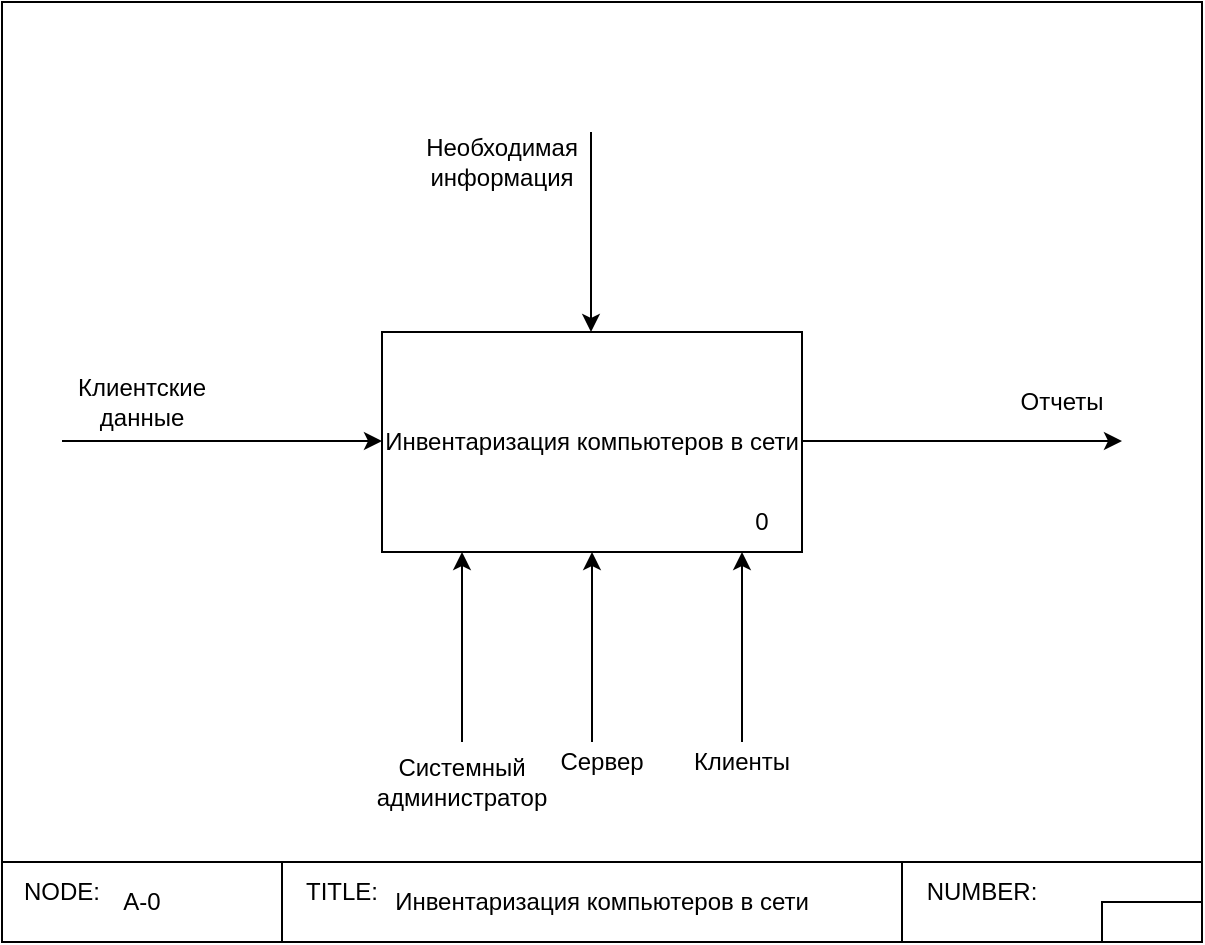 <mxfile version="12.9.11" type="github"><diagram id="L7s4xPTiVDL2cpyjSdkr" name="Page-1"><mxGraphModel dx="664" dy="754" grid="1" gridSize="10" guides="1" tooltips="1" connect="1" arrows="1" fold="1" page="1" pageScale="1" pageWidth="827" pageHeight="1169" math="0" shadow="0"><root><mxCell id="0"/><mxCell id="1" parent="0"/><mxCell id="xcm8XhxW1ZEP3r7AVfZU-2" value="Инвентаризация компьютеров в сети" style="rounded=0;whiteSpace=wrap;html=1;" parent="1" vertex="1"><mxGeometry x="280" y="315" width="210" height="110" as="geometry"/></mxCell><mxCell id="xcm8XhxW1ZEP3r7AVfZU-8" value="" style="endArrow=classic;html=1;" parent="1" edge="1"><mxGeometry width="50" height="50" relative="1" as="geometry"><mxPoint x="384.5" y="215" as="sourcePoint"/><mxPoint x="384.5" y="315" as="targetPoint"/></mxGeometry></mxCell><mxCell id="xcm8XhxW1ZEP3r7AVfZU-10" value="" style="endArrow=classic;html=1;entryX=1;entryY=1;entryDx=0;entryDy=0;" parent="1" edge="1"><mxGeometry width="50" height="50" relative="1" as="geometry"><mxPoint x="320" y="520" as="sourcePoint"/><mxPoint x="320" y="425" as="targetPoint"/></mxGeometry></mxCell><mxCell id="xcm8XhxW1ZEP3r7AVfZU-11" value="" style="endArrow=classic;html=1;" parent="1" edge="1"><mxGeometry width="50" height="50" relative="1" as="geometry"><mxPoint x="460" y="520" as="sourcePoint"/><mxPoint x="460" y="425" as="targetPoint"/></mxGeometry></mxCell><mxCell id="xcm8XhxW1ZEP3r7AVfZU-13" value="" style="endArrow=classic;html=1;" parent="1" edge="1"><mxGeometry width="50" height="50" relative="1" as="geometry"><mxPoint x="490" y="369.5" as="sourcePoint"/><mxPoint x="650" y="369.5" as="targetPoint"/></mxGeometry></mxCell><mxCell id="xcm8XhxW1ZEP3r7AVfZU-14" value="" style="endArrow=classic;html=1;" parent="1" edge="1"><mxGeometry width="50" height="50" relative="1" as="geometry"><mxPoint x="120" y="369.5" as="sourcePoint"/><mxPoint x="280" y="369.5" as="targetPoint"/></mxGeometry></mxCell><mxCell id="xcm8XhxW1ZEP3r7AVfZU-15" value="Необходимая информация" style="text;html=1;strokeColor=none;fillColor=none;align=center;verticalAlign=middle;whiteSpace=wrap;rounded=0;" parent="1" vertex="1"><mxGeometry x="320" y="220" width="40" height="20" as="geometry"/></mxCell><mxCell id="xcm8XhxW1ZEP3r7AVfZU-18" value="Отчеты" style="text;html=1;strokeColor=none;fillColor=none;align=center;verticalAlign=middle;whiteSpace=wrap;rounded=0;" parent="1" vertex="1"><mxGeometry x="600" y="340" width="40" height="20" as="geometry"/></mxCell><mxCell id="xcm8XhxW1ZEP3r7AVfZU-19" value="Клиентские данные" style="text;html=1;strokeColor=none;fillColor=none;align=center;verticalAlign=middle;whiteSpace=wrap;rounded=0;" parent="1" vertex="1"><mxGeometry x="140" y="340" width="40" height="20" as="geometry"/></mxCell><mxCell id="xcm8XhxW1ZEP3r7AVfZU-20" value="Системный администратор" style="text;html=1;strokeColor=none;fillColor=none;align=center;verticalAlign=middle;whiteSpace=wrap;rounded=0;" parent="1" vertex="1"><mxGeometry x="300" y="530" width="40" height="20" as="geometry"/></mxCell><mxCell id="xcm8XhxW1ZEP3r7AVfZU-21" value="Клиенты" style="text;html=1;strokeColor=none;fillColor=none;align=center;verticalAlign=middle;whiteSpace=wrap;rounded=0;" parent="1" vertex="1"><mxGeometry x="440" y="520" width="40" height="20" as="geometry"/></mxCell><mxCell id="xcm8XhxW1ZEP3r7AVfZU-23" value="0" style="text;html=1;strokeColor=none;fillColor=none;align=center;verticalAlign=middle;whiteSpace=wrap;rounded=0;" parent="1" vertex="1"><mxGeometry x="450" y="400" width="40" height="20" as="geometry"/></mxCell><mxCell id="xcm8XhxW1ZEP3r7AVfZU-25" value="" style="rounded=0;whiteSpace=wrap;html=1;shadow=0;fillColor=none;" parent="1" vertex="1"><mxGeometry x="90" y="150" width="600" height="430" as="geometry"/></mxCell><mxCell id="xcm8XhxW1ZEP3r7AVfZU-27" value="" style="rounded=0;whiteSpace=wrap;html=1;shadow=0;fillColor=none;" parent="1" vertex="1"><mxGeometry x="90" y="580" width="140" height="40" as="geometry"/></mxCell><mxCell id="xcm8XhxW1ZEP3r7AVfZU-28" value="" style="rounded=0;whiteSpace=wrap;html=1;shadow=0;fillColor=none;" parent="1" vertex="1"><mxGeometry x="230" y="580" width="310" height="40" as="geometry"/></mxCell><mxCell id="xcm8XhxW1ZEP3r7AVfZU-29" value="" style="rounded=0;whiteSpace=wrap;html=1;shadow=0;fillColor=none;" parent="1" vertex="1"><mxGeometry x="540" y="580" width="150" height="40" as="geometry"/></mxCell><mxCell id="xcm8XhxW1ZEP3r7AVfZU-30" value="NODE:" style="text;html=1;strokeColor=none;fillColor=none;align=center;verticalAlign=middle;whiteSpace=wrap;rounded=0;shadow=0;" parent="1" vertex="1"><mxGeometry x="100" y="585" width="40" height="20" as="geometry"/></mxCell><mxCell id="xcm8XhxW1ZEP3r7AVfZU-31" value="A-0" style="text;html=1;strokeColor=none;fillColor=none;align=center;verticalAlign=middle;whiteSpace=wrap;rounded=0;shadow=0;" parent="1" vertex="1"><mxGeometry x="140" y="590" width="40" height="20" as="geometry"/></mxCell><mxCell id="xcm8XhxW1ZEP3r7AVfZU-32" value="TITLE:" style="text;html=1;strokeColor=none;fillColor=none;align=center;verticalAlign=middle;whiteSpace=wrap;rounded=0;shadow=0;" parent="1" vertex="1"><mxGeometry x="240" y="585" width="40" height="20" as="geometry"/></mxCell><mxCell id="xcm8XhxW1ZEP3r7AVfZU-33" value="Инвентаризация компьютеров в сети" style="text;html=1;strokeColor=none;fillColor=none;align=center;verticalAlign=middle;whiteSpace=wrap;rounded=0;shadow=0;" parent="1" vertex="1"><mxGeometry x="280" y="590" width="220" height="20" as="geometry"/></mxCell><mxCell id="xcm8XhxW1ZEP3r7AVfZU-34" value="NUMBER:" style="text;html=1;strokeColor=none;fillColor=none;align=center;verticalAlign=middle;whiteSpace=wrap;rounded=0;shadow=0;" parent="1" vertex="1"><mxGeometry x="550" y="585" width="60" height="20" as="geometry"/></mxCell><mxCell id="xcm8XhxW1ZEP3r7AVfZU-35" value="" style="rounded=0;whiteSpace=wrap;html=1;shadow=0;fillColor=none;" parent="1" vertex="1"><mxGeometry x="640" y="600" width="50" height="20" as="geometry"/></mxCell><mxCell id="dJ7ejp0NbuTF8aXYp7Hg-1" value="" style="endArrow=classic;html=1;entryX=0.5;entryY=1;entryDx=0;entryDy=0;" parent="1" target="xcm8XhxW1ZEP3r7AVfZU-2" edge="1"><mxGeometry width="50" height="50" relative="1" as="geometry"><mxPoint x="385" y="520" as="sourcePoint"/><mxPoint x="440" y="470" as="targetPoint"/><Array as="points"><mxPoint x="385" y="490"/></Array></mxGeometry></mxCell><mxCell id="dJ7ejp0NbuTF8aXYp7Hg-2" value="Сервер" style="text;html=1;strokeColor=none;fillColor=none;align=center;verticalAlign=middle;whiteSpace=wrap;rounded=0;" parent="1" vertex="1"><mxGeometry x="370" y="520" width="40" height="20" as="geometry"/></mxCell></root></mxGraphModel></diagram></mxfile>